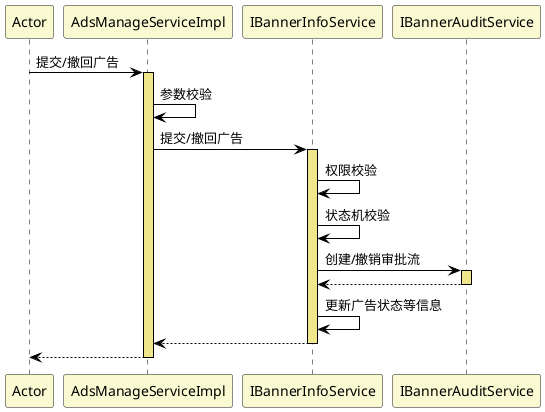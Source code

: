 @startuml
skinparam sequence {
ArrowColor black
LifeLineBorderColor black
LifeLineBackgroundColor khaki
ParticipantBackgroundColor lightgoldenrodyellow
}
participant Actor
Actor -> AdsManageServiceImpl : 提交/撤回广告
activate AdsManageServiceImpl
AdsManageServiceImpl -> AdsManageServiceImpl : 参数校验
AdsManageServiceImpl -> IBannerInfoService : 提交/撤回广告
activate IBannerInfoService
IBannerInfoService -> IBannerInfoService : 权限校验
IBannerInfoService -> IBannerInfoService : 状态机校验
IBannerInfoService -> IBannerAuditService : 创建/撤销审批流
activate IBannerAuditService
IBannerAuditService --> IBannerInfoService
deactivate IBannerAuditService
IBannerInfoService -> IBannerInfoService: 更新广告状态等信息
IBannerInfoService --> AdsManageServiceImpl
deactivate IBannerInfoService
return
@enduml
